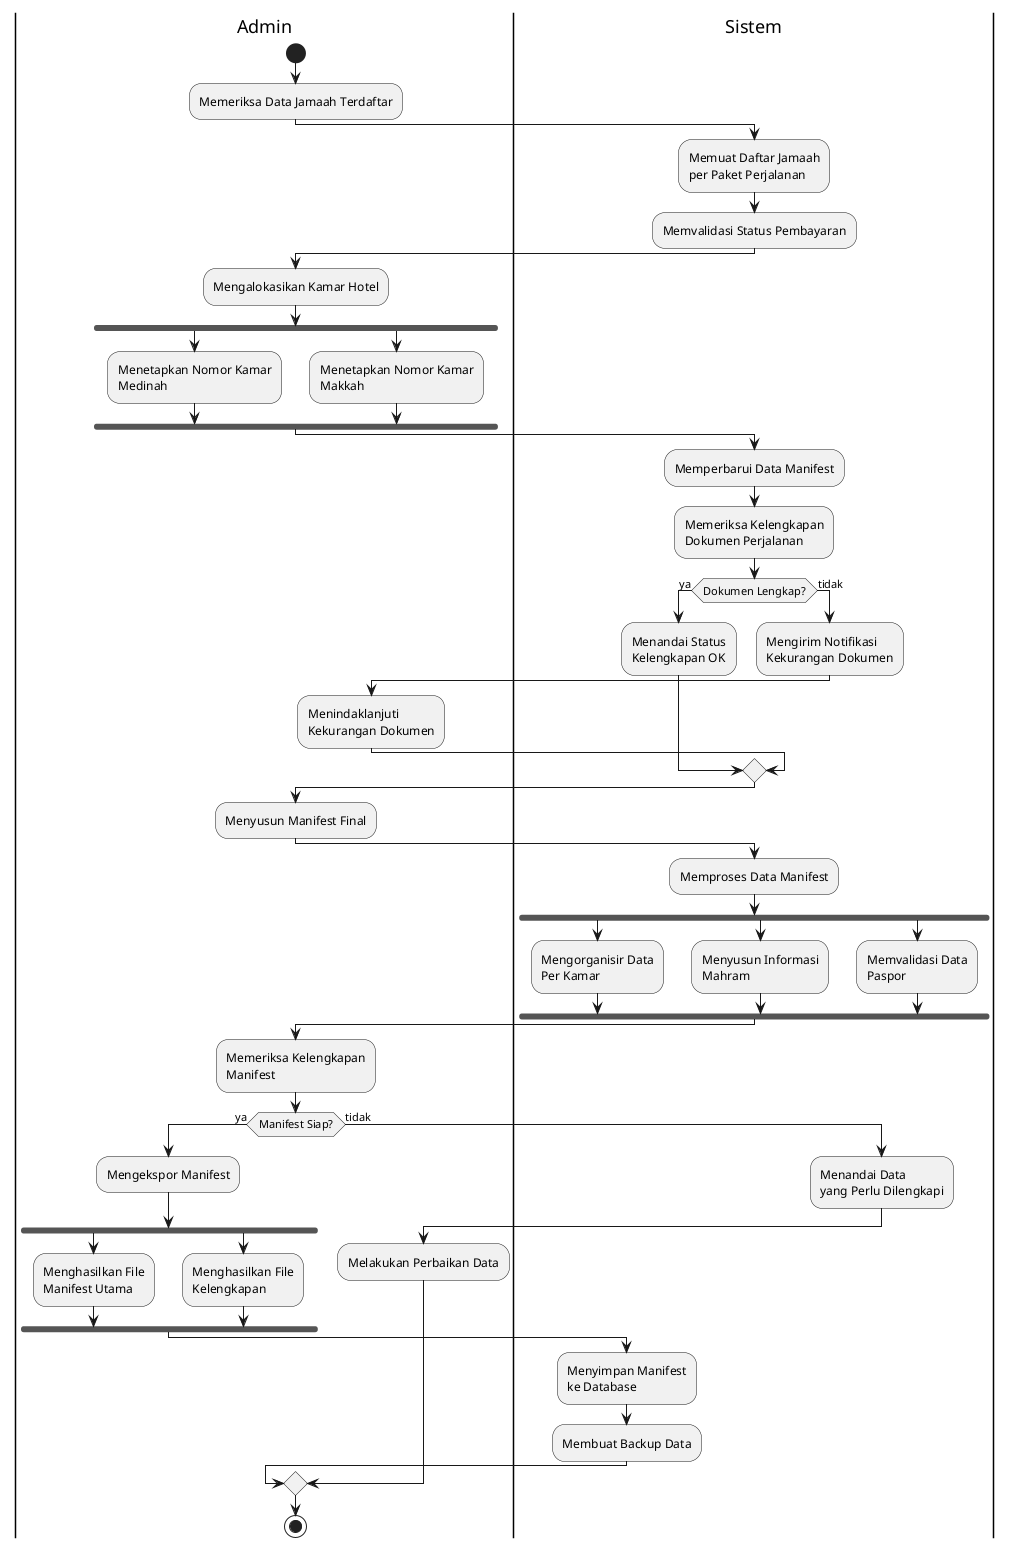 @startuml Diagram Aktivitas Keberangkatan

|Admin|
start
:Memeriksa Data Jamaah Terdaftar;

|Sistem|
:Memuat Daftar Jamaah\nper Paket Perjalanan;
:Memvalidasi Status Pembayaran;

|Admin|
:Mengalokasikan Kamar Hotel;
fork
  :Menetapkan Nomor Kamar\nMedinah;
fork again
  :Menetapkan Nomor Kamar\nMakkah;
end fork

|Sistem|
:Memperbarui Data Manifest;
:Memeriksa Kelengkapan\nDokumen Perjalanan;

if (Dokumen Lengkap?) then (ya)
  :Menandai Status\nKelengkapan OK;
else (tidak)
  :Mengirim Notifikasi\nKekurangan Dokumen;
  |Admin|
  :Menindaklanjuti\nKekurangan Dokumen;
endif

|Admin|
:Menyusun Manifest Final;

|Sistem|
:Memproses Data Manifest;
fork
  :Mengorganisir Data\nPer Kamar;
fork again
  :Menyusun Informasi\nMahram;
fork again
  :Memvalidasi Data\nPaspor;
end fork

|Admin|
:Memeriksa Kelengkapan\nManifest;

if (Manifest Siap?) then (ya)
  :Mengekspor Manifest;
  fork
    :Menghasilkan File\nManifest Utama;
  fork again
    :Menghasilkan File\nKelengkapan;
  end fork
  
  |Sistem|
  :Menyimpan Manifest\nke Database;
  :Membuat Backup Data;
else (tidak)
  :Menandai Data\nyang Perlu Dilengkapi;
  |Admin|
  :Melakukan Perbaikan Data;
endif

stop

@enduml
